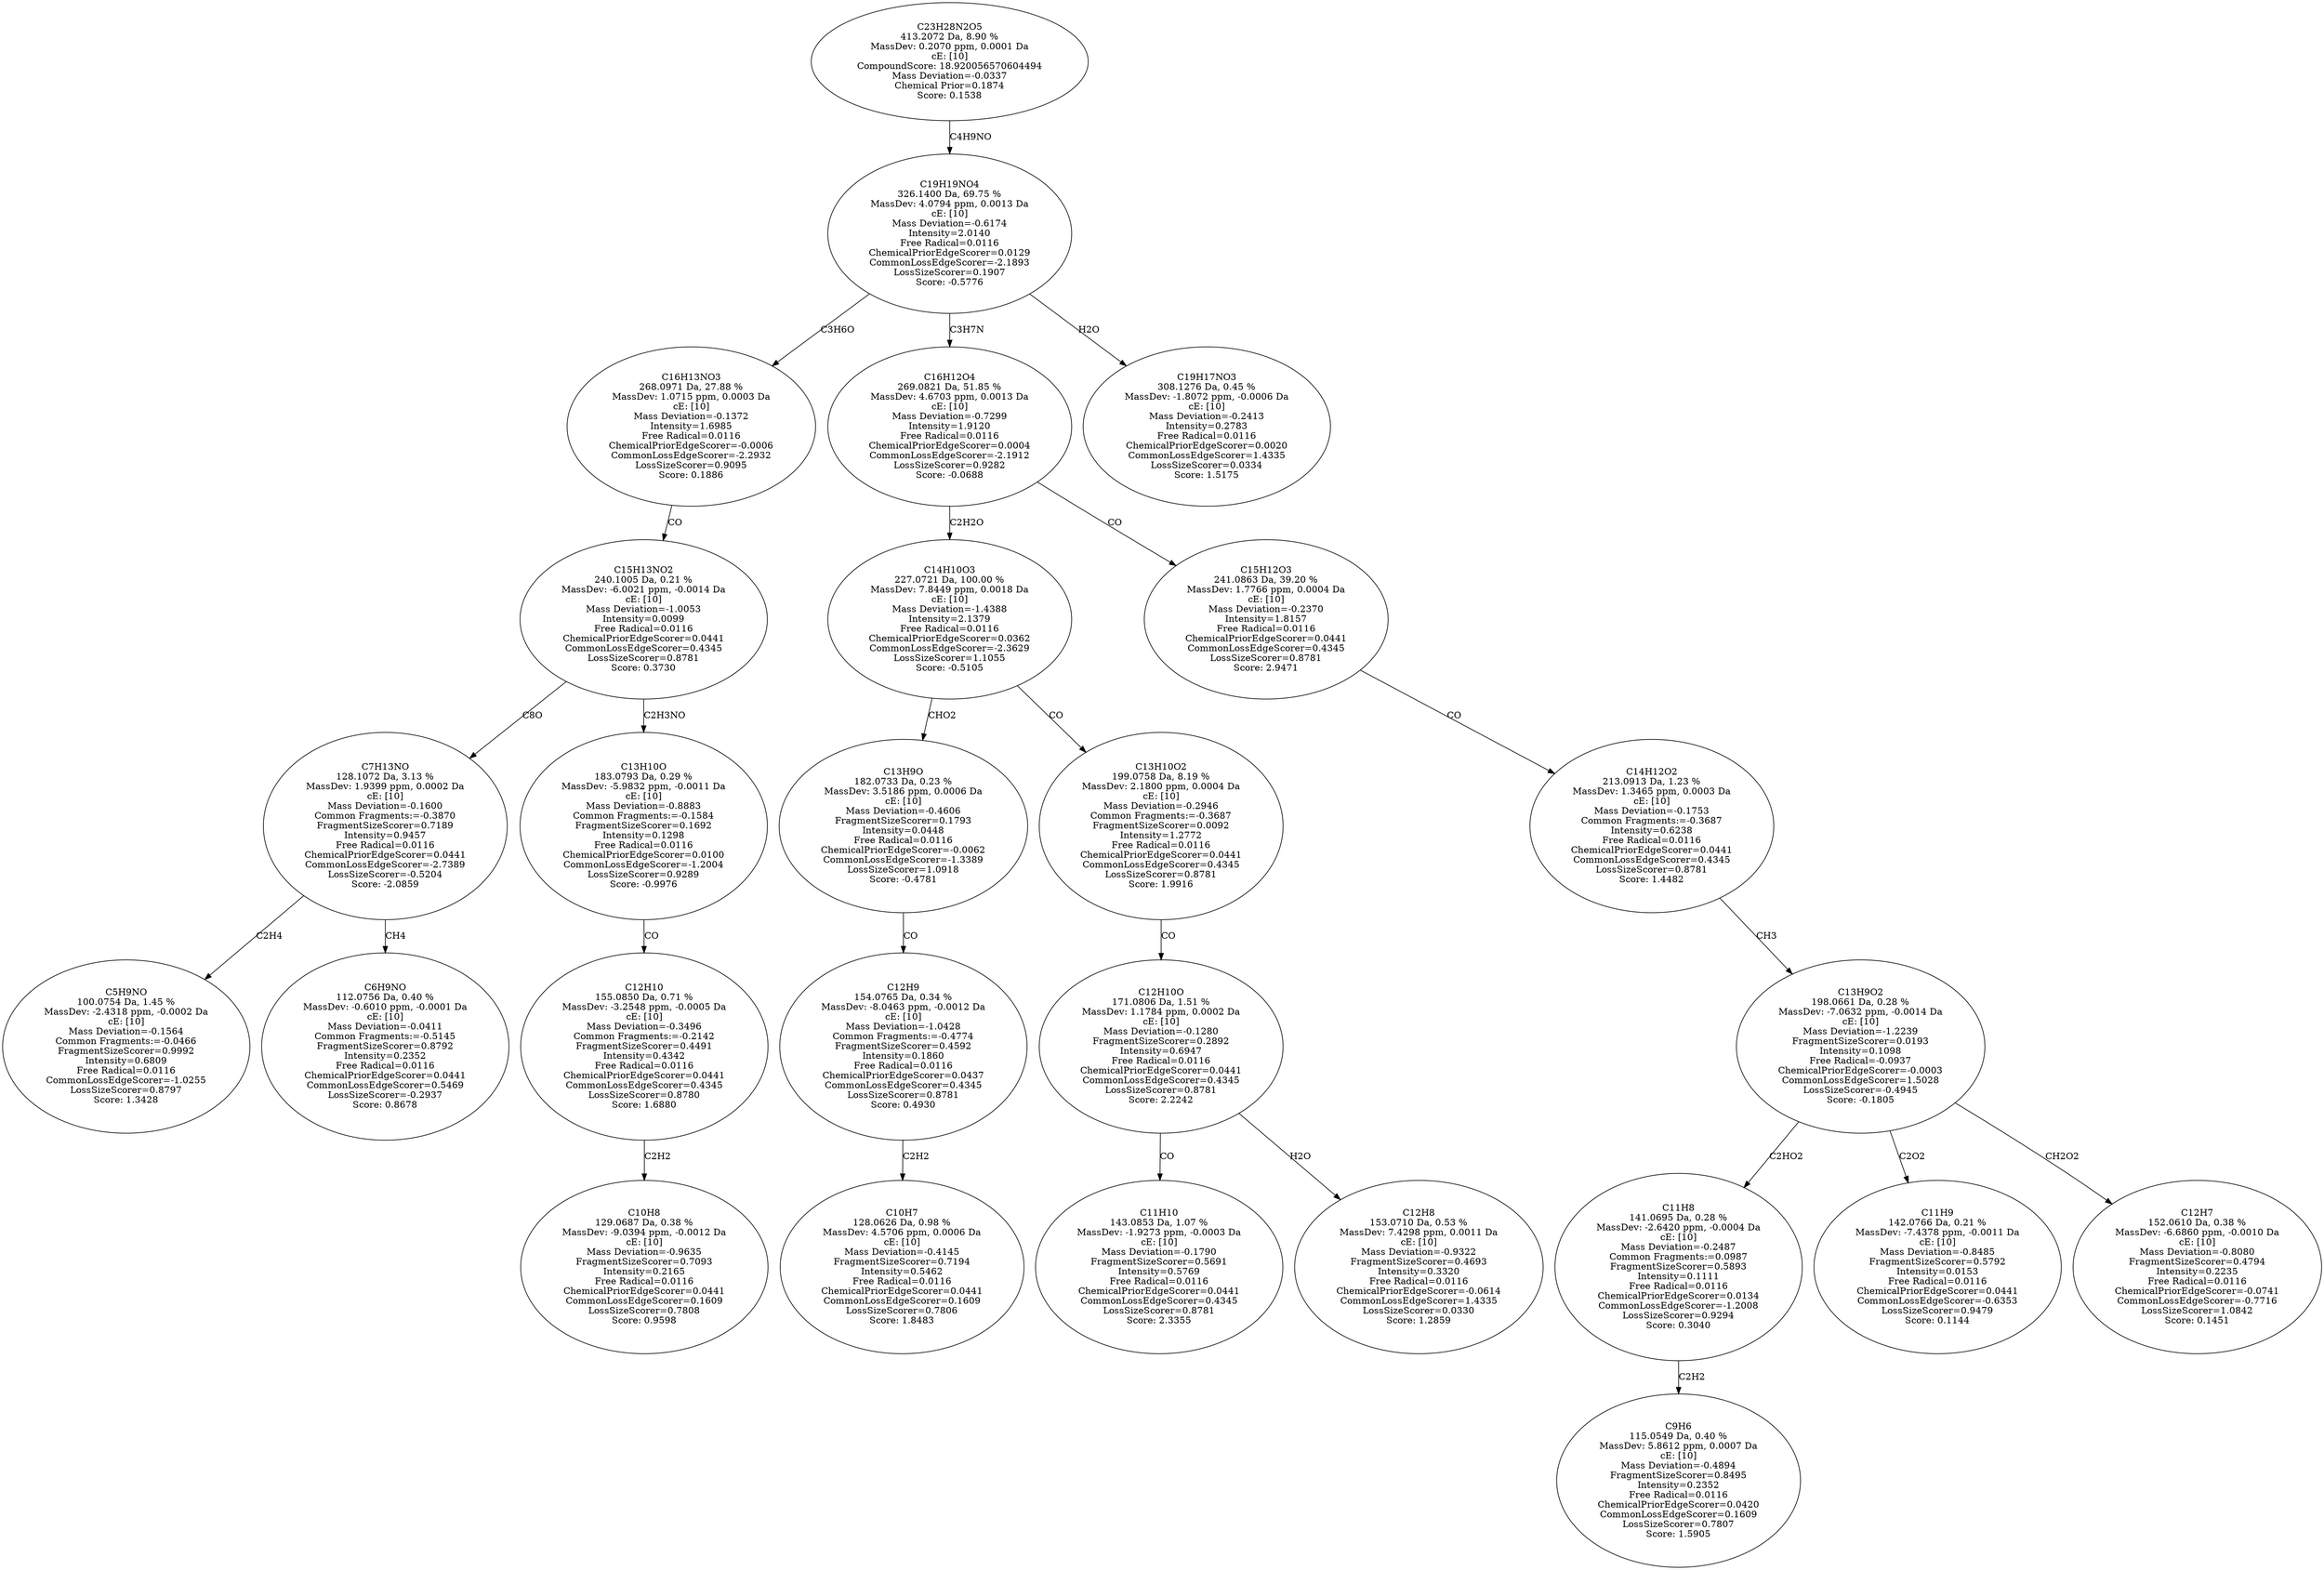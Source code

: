 strict digraph {
v1 [label="C5H9NO\n100.0754 Da, 1.45 %\nMassDev: -2.4318 ppm, -0.0002 Da\ncE: [10]\nMass Deviation=-0.1564\nCommon Fragments:=-0.0466\nFragmentSizeScorer=0.9992\nIntensity=0.6809\nFree Radical=0.0116\nCommonLossEdgeScorer=-1.0255\nLossSizeScorer=0.8797\nScore: 1.3428"];
v2 [label="C6H9NO\n112.0756 Da, 0.40 %\nMassDev: -0.6010 ppm, -0.0001 Da\ncE: [10]\nMass Deviation=-0.0411\nCommon Fragments:=-0.5145\nFragmentSizeScorer=0.8792\nIntensity=0.2352\nFree Radical=0.0116\nChemicalPriorEdgeScorer=0.0441\nCommonLossEdgeScorer=0.5469\nLossSizeScorer=-0.2937\nScore: 0.8678"];
v3 [label="C7H13NO\n128.1072 Da, 3.13 %\nMassDev: 1.9399 ppm, 0.0002 Da\ncE: [10]\nMass Deviation=-0.1600\nCommon Fragments:=-0.3870\nFragmentSizeScorer=0.7189\nIntensity=0.9457\nFree Radical=0.0116\nChemicalPriorEdgeScorer=0.0441\nCommonLossEdgeScorer=-2.7389\nLossSizeScorer=-0.5204\nScore: -2.0859"];
v4 [label="C10H8\n129.0687 Da, 0.38 %\nMassDev: -9.0394 ppm, -0.0012 Da\ncE: [10]\nMass Deviation=-0.9635\nFragmentSizeScorer=0.7093\nIntensity=0.2165\nFree Radical=0.0116\nChemicalPriorEdgeScorer=0.0441\nCommonLossEdgeScorer=0.1609\nLossSizeScorer=0.7808\nScore: 0.9598"];
v5 [label="C12H10\n155.0850 Da, 0.71 %\nMassDev: -3.2548 ppm, -0.0005 Da\ncE: [10]\nMass Deviation=-0.3496\nCommon Fragments:=-0.2142\nFragmentSizeScorer=0.4491\nIntensity=0.4342\nFree Radical=0.0116\nChemicalPriorEdgeScorer=0.0441\nCommonLossEdgeScorer=0.4345\nLossSizeScorer=0.8780\nScore: 1.6880"];
v6 [label="C13H10O\n183.0793 Da, 0.29 %\nMassDev: -5.9832 ppm, -0.0011 Da\ncE: [10]\nMass Deviation=-0.8883\nCommon Fragments:=-0.1584\nFragmentSizeScorer=0.1692\nIntensity=0.1298\nFree Radical=0.0116\nChemicalPriorEdgeScorer=0.0100\nCommonLossEdgeScorer=-1.2004\nLossSizeScorer=0.9289\nScore: -0.9976"];
v7 [label="C15H13NO2\n240.1005 Da, 0.21 %\nMassDev: -6.0021 ppm, -0.0014 Da\ncE: [10]\nMass Deviation=-1.0053\nIntensity=0.0099\nFree Radical=0.0116\nChemicalPriorEdgeScorer=0.0441\nCommonLossEdgeScorer=0.4345\nLossSizeScorer=0.8781\nScore: 0.3730"];
v8 [label="C16H13NO3\n268.0971 Da, 27.88 %\nMassDev: 1.0715 ppm, 0.0003 Da\ncE: [10]\nMass Deviation=-0.1372\nIntensity=1.6985\nFree Radical=0.0116\nChemicalPriorEdgeScorer=-0.0006\nCommonLossEdgeScorer=-2.2932\nLossSizeScorer=0.9095\nScore: 0.1886"];
v9 [label="C10H7\n128.0626 Da, 0.98 %\nMassDev: 4.5706 ppm, 0.0006 Da\ncE: [10]\nMass Deviation=-0.4145\nFragmentSizeScorer=0.7194\nIntensity=0.5462\nFree Radical=0.0116\nChemicalPriorEdgeScorer=0.0441\nCommonLossEdgeScorer=0.1609\nLossSizeScorer=0.7806\nScore: 1.8483"];
v10 [label="C12H9\n154.0765 Da, 0.34 %\nMassDev: -8.0463 ppm, -0.0012 Da\ncE: [10]\nMass Deviation=-1.0428\nCommon Fragments:=-0.4774\nFragmentSizeScorer=0.4592\nIntensity=0.1860\nFree Radical=0.0116\nChemicalPriorEdgeScorer=0.0437\nCommonLossEdgeScorer=0.4345\nLossSizeScorer=0.8781\nScore: 0.4930"];
v11 [label="C13H9O\n182.0733 Da, 0.23 %\nMassDev: 3.5186 ppm, 0.0006 Da\ncE: [10]\nMass Deviation=-0.4606\nFragmentSizeScorer=0.1793\nIntensity=0.0448\nFree Radical=0.0116\nChemicalPriorEdgeScorer=-0.0062\nCommonLossEdgeScorer=-1.3389\nLossSizeScorer=1.0918\nScore: -0.4781"];
v12 [label="C11H10\n143.0853 Da, 1.07 %\nMassDev: -1.9273 ppm, -0.0003 Da\ncE: [10]\nMass Deviation=-0.1790\nFragmentSizeScorer=0.5691\nIntensity=0.5769\nFree Radical=0.0116\nChemicalPriorEdgeScorer=0.0441\nCommonLossEdgeScorer=0.4345\nLossSizeScorer=0.8781\nScore: 2.3355"];
v13 [label="C12H8\n153.0710 Da, 0.53 %\nMassDev: 7.4298 ppm, 0.0011 Da\ncE: [10]\nMass Deviation=-0.9322\nFragmentSizeScorer=0.4693\nIntensity=0.3320\nFree Radical=0.0116\nChemicalPriorEdgeScorer=-0.0614\nCommonLossEdgeScorer=1.4335\nLossSizeScorer=0.0330\nScore: 1.2859"];
v14 [label="C12H10O\n171.0806 Da, 1.51 %\nMassDev: 1.1784 ppm, 0.0002 Da\ncE: [10]\nMass Deviation=-0.1280\nFragmentSizeScorer=0.2892\nIntensity=0.6947\nFree Radical=0.0116\nChemicalPriorEdgeScorer=0.0441\nCommonLossEdgeScorer=0.4345\nLossSizeScorer=0.8781\nScore: 2.2242"];
v15 [label="C13H10O2\n199.0758 Da, 8.19 %\nMassDev: 2.1800 ppm, 0.0004 Da\ncE: [10]\nMass Deviation=-0.2946\nCommon Fragments:=-0.3687\nFragmentSizeScorer=0.0092\nIntensity=1.2772\nFree Radical=0.0116\nChemicalPriorEdgeScorer=0.0441\nCommonLossEdgeScorer=0.4345\nLossSizeScorer=0.8781\nScore: 1.9916"];
v16 [label="C14H10O3\n227.0721 Da, 100.00 %\nMassDev: 7.8449 ppm, 0.0018 Da\ncE: [10]\nMass Deviation=-1.4388\nIntensity=2.1379\nFree Radical=0.0116\nChemicalPriorEdgeScorer=0.0362\nCommonLossEdgeScorer=-2.3629\nLossSizeScorer=1.1055\nScore: -0.5105"];
v17 [label="C9H6\n115.0549 Da, 0.40 %\nMassDev: 5.8612 ppm, 0.0007 Da\ncE: [10]\nMass Deviation=-0.4894\nFragmentSizeScorer=0.8495\nIntensity=0.2352\nFree Radical=0.0116\nChemicalPriorEdgeScorer=0.0420\nCommonLossEdgeScorer=0.1609\nLossSizeScorer=0.7807\nScore: 1.5905"];
v18 [label="C11H8\n141.0695 Da, 0.28 %\nMassDev: -2.6420 ppm, -0.0004 Da\ncE: [10]\nMass Deviation=-0.2487\nCommon Fragments:=0.0987\nFragmentSizeScorer=0.5893\nIntensity=0.1111\nFree Radical=0.0116\nChemicalPriorEdgeScorer=0.0134\nCommonLossEdgeScorer=-1.2008\nLossSizeScorer=0.9294\nScore: 0.3040"];
v19 [label="C11H9\n142.0766 Da, 0.21 %\nMassDev: -7.4378 ppm, -0.0011 Da\ncE: [10]\nMass Deviation=-0.8485\nFragmentSizeScorer=0.5792\nIntensity=0.0153\nFree Radical=0.0116\nChemicalPriorEdgeScorer=0.0441\nCommonLossEdgeScorer=-0.6353\nLossSizeScorer=0.9479\nScore: 0.1144"];
v20 [label="C12H7\n152.0610 Da, 0.38 %\nMassDev: -6.6860 ppm, -0.0010 Da\ncE: [10]\nMass Deviation=-0.8080\nFragmentSizeScorer=0.4794\nIntensity=0.2235\nFree Radical=0.0116\nChemicalPriorEdgeScorer=-0.0741\nCommonLossEdgeScorer=-0.7716\nLossSizeScorer=1.0842\nScore: 0.1451"];
v21 [label="C13H9O2\n198.0661 Da, 0.28 %\nMassDev: -7.0632 ppm, -0.0014 Da\ncE: [10]\nMass Deviation=-1.2239\nFragmentSizeScorer=0.0193\nIntensity=0.1098\nFree Radical=-0.0937\nChemicalPriorEdgeScorer=-0.0003\nCommonLossEdgeScorer=1.5028\nLossSizeScorer=-0.4945\nScore: -0.1805"];
v22 [label="C14H12O2\n213.0913 Da, 1.23 %\nMassDev: 1.3465 ppm, 0.0003 Da\ncE: [10]\nMass Deviation=-0.1753\nCommon Fragments:=-0.3687\nIntensity=0.6238\nFree Radical=0.0116\nChemicalPriorEdgeScorer=0.0441\nCommonLossEdgeScorer=0.4345\nLossSizeScorer=0.8781\nScore: 1.4482"];
v23 [label="C15H12O3\n241.0863 Da, 39.20 %\nMassDev: 1.7766 ppm, 0.0004 Da\ncE: [10]\nMass Deviation=-0.2370\nIntensity=1.8157\nFree Radical=0.0116\nChemicalPriorEdgeScorer=0.0441\nCommonLossEdgeScorer=0.4345\nLossSizeScorer=0.8781\nScore: 2.9471"];
v24 [label="C16H12O4\n269.0821 Da, 51.85 %\nMassDev: 4.6703 ppm, 0.0013 Da\ncE: [10]\nMass Deviation=-0.7299\nIntensity=1.9120\nFree Radical=0.0116\nChemicalPriorEdgeScorer=0.0004\nCommonLossEdgeScorer=-2.1912\nLossSizeScorer=0.9282\nScore: -0.0688"];
v25 [label="C19H17NO3\n308.1276 Da, 0.45 %\nMassDev: -1.8072 ppm, -0.0006 Da\ncE: [10]\nMass Deviation=-0.2413\nIntensity=0.2783\nFree Radical=0.0116\nChemicalPriorEdgeScorer=0.0020\nCommonLossEdgeScorer=1.4335\nLossSizeScorer=0.0334\nScore: 1.5175"];
v26 [label="C19H19NO4\n326.1400 Da, 69.75 %\nMassDev: 4.0794 ppm, 0.0013 Da\ncE: [10]\nMass Deviation=-0.6174\nIntensity=2.0140\nFree Radical=0.0116\nChemicalPriorEdgeScorer=0.0129\nCommonLossEdgeScorer=-2.1893\nLossSizeScorer=0.1907\nScore: -0.5776"];
v27 [label="C23H28N2O5\n413.2072 Da, 8.90 %\nMassDev: 0.2070 ppm, 0.0001 Da\ncE: [10]\nCompoundScore: 18.920056570604494\nMass Deviation=-0.0337\nChemical Prior=0.1874\nScore: 0.1538"];
v3 -> v1 [label="C2H4"];
v3 -> v2 [label="CH4"];
v7 -> v3 [label="C8O"];
v5 -> v4 [label="C2H2"];
v6 -> v5 [label="CO"];
v7 -> v6 [label="C2H3NO"];
v8 -> v7 [label="CO"];
v26 -> v8 [label="C3H6O"];
v10 -> v9 [label="C2H2"];
v11 -> v10 [label="CO"];
v16 -> v11 [label="CHO2"];
v14 -> v12 [label="CO"];
v14 -> v13 [label="H2O"];
v15 -> v14 [label="CO"];
v16 -> v15 [label="CO"];
v24 -> v16 [label="C2H2O"];
v18 -> v17 [label="C2H2"];
v21 -> v18 [label="C2HO2"];
v21 -> v19 [label="C2O2"];
v21 -> v20 [label="CH2O2"];
v22 -> v21 [label="CH3"];
v23 -> v22 [label="CO"];
v24 -> v23 [label="CO"];
v26 -> v24 [label="C3H7N"];
v26 -> v25 [label="H2O"];
v27 -> v26 [label="C4H9NO"];
}